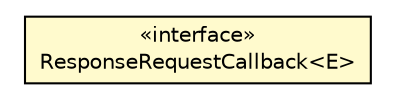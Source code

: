 #!/usr/local/bin/dot
#
# Class diagram 
# Generated by UMLGraph version R5_6-24-gf6e263 (http://www.umlgraph.org/)
#

digraph G {
	edge [fontname="Helvetica",fontsize=10,labelfontname="Helvetica",labelfontsize=10];
	node [fontname="Helvetica",fontsize=10,shape=plaintext];
	nodesep=0.25;
	ranksep=0.5;
	// io.reinert.requestor.core.callback.ResponseRequestCallback<E>
	c67851 [label=<<table title="io.reinert.requestor.core.callback.ResponseRequestCallback" border="0" cellborder="1" cellspacing="0" cellpadding="2" port="p" bgcolor="lemonChiffon" href="./ResponseRequestCallback.html">
		<tr><td><table border="0" cellspacing="0" cellpadding="1">
<tr><td align="center" balign="center"> &#171;interface&#187; </td></tr>
<tr><td align="center" balign="center"> ResponseRequestCallback&lt;E&gt; </td></tr>
		</table></td></tr>
		</table>>, URL="./ResponseRequestCallback.html", fontname="Helvetica", fontcolor="black", fontsize=10.0];
}

